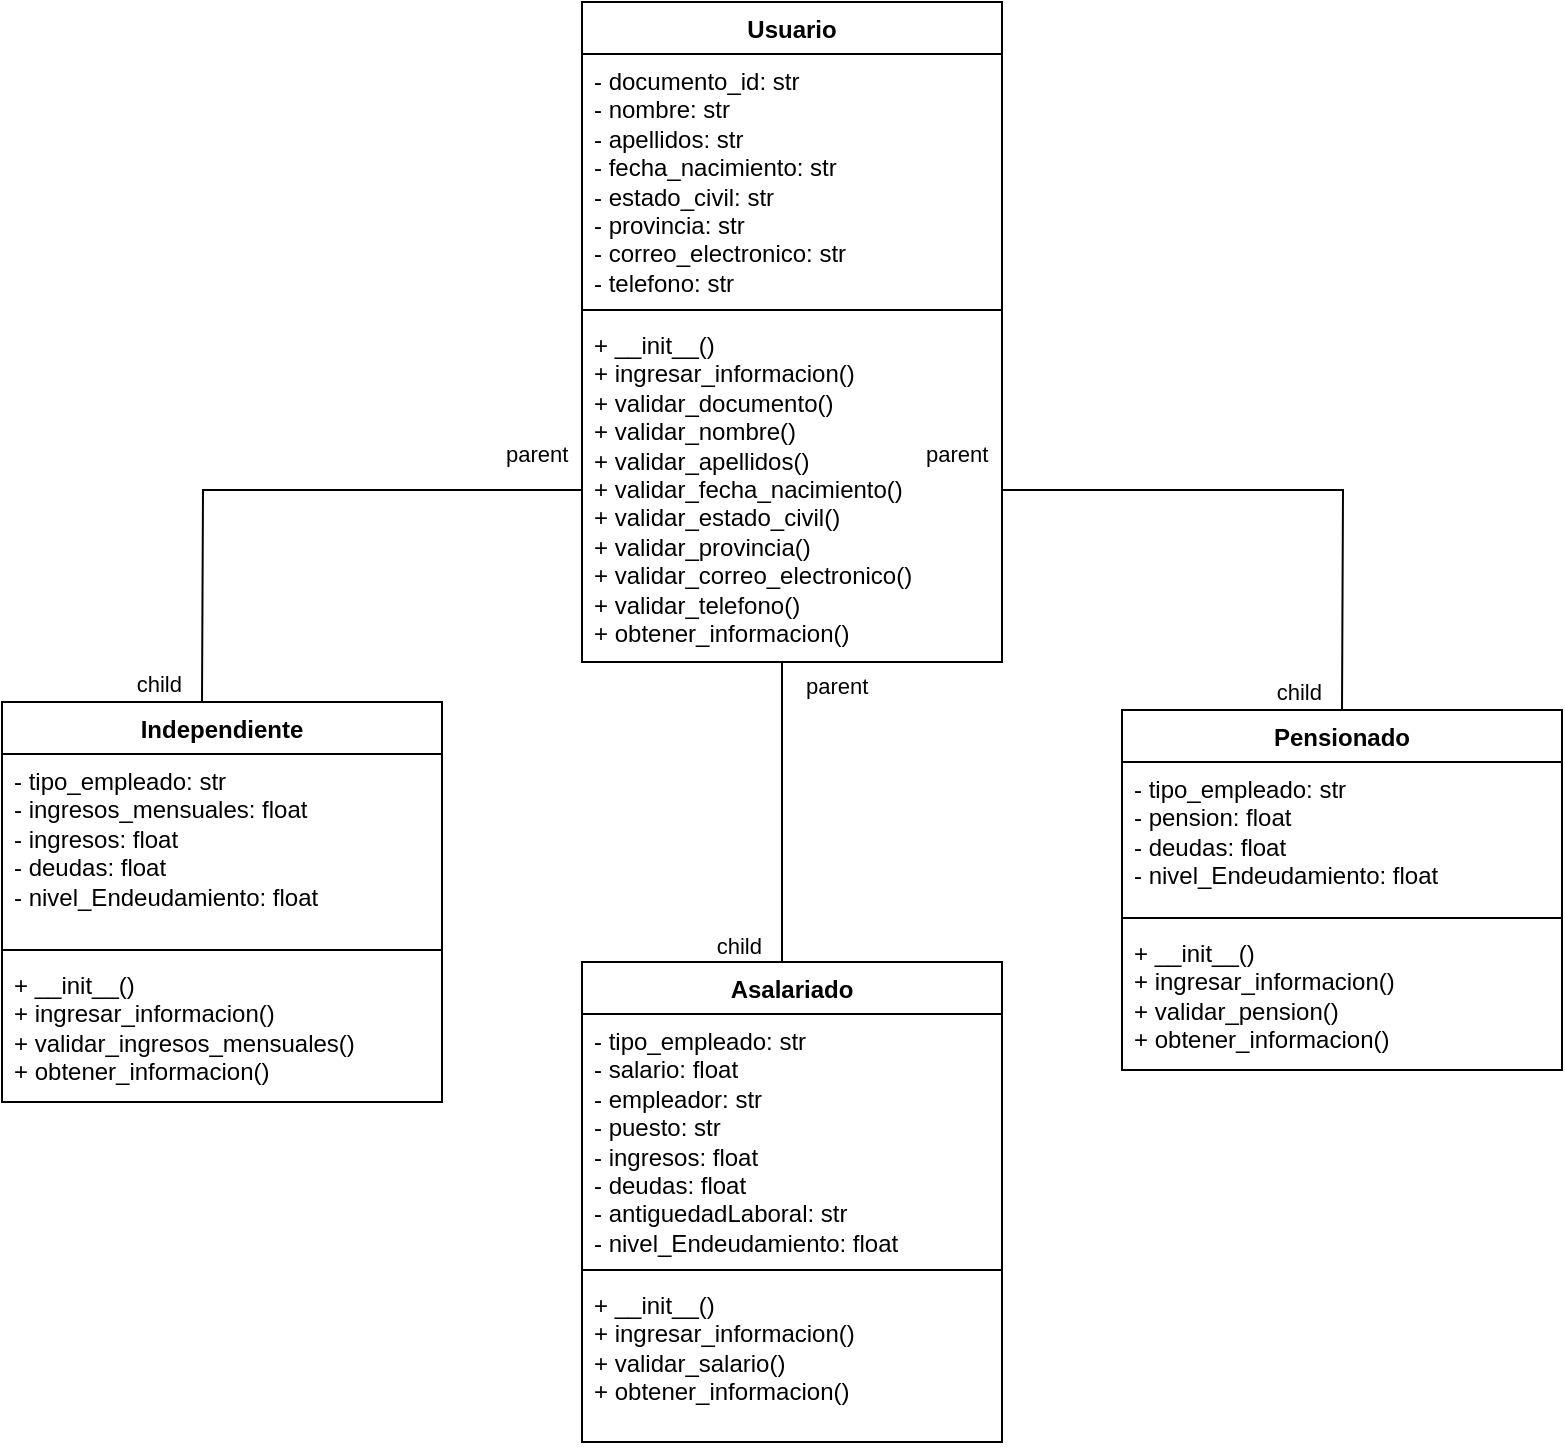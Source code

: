 <mxfile version="24.3.1" type="device">
  <diagram name="Página-1" id="OMZejbjyd78V3Zbe8m4S">
    <mxGraphModel dx="1434" dy="746" grid="1" gridSize="10" guides="1" tooltips="1" connect="1" arrows="1" fold="1" page="1" pageScale="1" pageWidth="827" pageHeight="1169" math="0" shadow="0">
      <root>
        <mxCell id="0" />
        <mxCell id="1" parent="0" />
        <mxCell id="RmcgI-1VR8P7VYggZPjG-17" value="Usuario" style="swimlane;fontStyle=1;align=center;verticalAlign=top;childLayout=stackLayout;horizontal=1;startSize=26;horizontalStack=0;resizeParent=1;resizeParentMax=0;resizeLast=0;collapsible=1;marginBottom=0;whiteSpace=wrap;html=1;" parent="1" vertex="1">
          <mxGeometry x="320" y="30" width="210" height="330" as="geometry" />
        </mxCell>
        <mxCell id="RmcgI-1VR8P7VYggZPjG-18" value="&lt;div&gt;- documento_id: str&lt;/div&gt;&lt;div&gt;- nombre: str&lt;/div&gt;&lt;div&gt;- apellidos: str&lt;/div&gt;&lt;div&gt;- fecha_nacimiento: str&lt;/div&gt;&lt;div&gt;- estado_civil: str&lt;/div&gt;&lt;div&gt;- provincia: str&lt;/div&gt;&lt;div&gt;- correo_electronico: str&lt;/div&gt;&lt;div&gt;- telefono: str&lt;/div&gt;" style="text;strokeColor=none;fillColor=none;align=left;verticalAlign=top;spacingLeft=4;spacingRight=4;overflow=hidden;rotatable=0;points=[[0,0.5],[1,0.5]];portConstraint=eastwest;whiteSpace=wrap;html=1;" parent="RmcgI-1VR8P7VYggZPjG-17" vertex="1">
          <mxGeometry y="26" width="210" height="124" as="geometry" />
        </mxCell>
        <mxCell id="RmcgI-1VR8P7VYggZPjG-19" value="" style="line;strokeWidth=1;fillColor=none;align=left;verticalAlign=middle;spacingTop=-1;spacingLeft=3;spacingRight=3;rotatable=0;labelPosition=right;points=[];portConstraint=eastwest;strokeColor=inherit;" parent="RmcgI-1VR8P7VYggZPjG-17" vertex="1">
          <mxGeometry y="150" width="210" height="8" as="geometry" />
        </mxCell>
        <mxCell id="RmcgI-1VR8P7VYggZPjG-20" value="&lt;div&gt;+ __init__()&lt;/div&gt;&lt;div&gt;+ ingresar_informacion()&lt;/div&gt;&lt;div&gt;+ validar_documento()&lt;/div&gt;&lt;div&gt;+ validar_nombre()&lt;/div&gt;&lt;div&gt;+ validar_apellidos()&lt;/div&gt;&lt;div&gt;+ validar_fecha_nacimiento()&lt;/div&gt;&lt;div&gt;+ validar_estado_civil()&lt;/div&gt;&lt;div&gt;+ validar_provincia()&lt;/div&gt;&lt;div&gt;+ validar_correo_electronico()&lt;/div&gt;&lt;div&gt;+ validar_telefono()&lt;/div&gt;&lt;div&gt;+ obtener_informacion()&lt;/div&gt;" style="text;strokeColor=none;fillColor=none;align=left;verticalAlign=top;spacingLeft=4;spacingRight=4;overflow=hidden;rotatable=0;points=[[0,0.5],[1,0.5]];portConstraint=eastwest;whiteSpace=wrap;html=1;" parent="RmcgI-1VR8P7VYggZPjG-17" vertex="1">
          <mxGeometry y="158" width="210" height="172" as="geometry" />
        </mxCell>
        <mxCell id="RmcgI-1VR8P7VYggZPjG-24" value="Asalariado" style="swimlane;fontStyle=1;align=center;verticalAlign=top;childLayout=stackLayout;horizontal=1;startSize=26;horizontalStack=0;resizeParent=1;resizeParentMax=0;resizeLast=0;collapsible=1;marginBottom=0;whiteSpace=wrap;html=1;" parent="1" vertex="1">
          <mxGeometry x="320" y="510" width="210" height="240" as="geometry" />
        </mxCell>
        <mxCell id="RmcgI-1VR8P7VYggZPjG-25" value="&lt;div&gt;- tipo_empleado: str&lt;/div&gt;&lt;div&gt;- salario: float&lt;/div&gt;&lt;div&gt;- empleador: str&lt;/div&gt;&lt;div&gt;- puesto: str&lt;/div&gt;&lt;div&gt;- ingresos: float&lt;/div&gt;&lt;div&gt;- deudas: float&lt;/div&gt;&lt;div&gt;- antiguedadLaboral: str&lt;/div&gt;&lt;div&gt;- nivel_Endeudamiento: float&lt;/div&gt;" style="text;strokeColor=none;fillColor=none;align=left;verticalAlign=top;spacingLeft=4;spacingRight=4;overflow=hidden;rotatable=0;points=[[0,0.5],[1,0.5]];portConstraint=eastwest;whiteSpace=wrap;html=1;" parent="RmcgI-1VR8P7VYggZPjG-24" vertex="1">
          <mxGeometry y="26" width="210" height="124" as="geometry" />
        </mxCell>
        <mxCell id="RmcgI-1VR8P7VYggZPjG-26" value="" style="line;strokeWidth=1;fillColor=none;align=left;verticalAlign=middle;spacingTop=-1;spacingLeft=3;spacingRight=3;rotatable=0;labelPosition=right;points=[];portConstraint=eastwest;strokeColor=inherit;" parent="RmcgI-1VR8P7VYggZPjG-24" vertex="1">
          <mxGeometry y="150" width="210" height="8" as="geometry" />
        </mxCell>
        <mxCell id="RmcgI-1VR8P7VYggZPjG-27" value="&lt;div&gt;+ __init__()&lt;/div&gt;&lt;div&gt;+ ingresar_informacion()&lt;/div&gt;&lt;div&gt;+ validar_salario()&lt;/div&gt;&lt;div&gt;+ obtener_informacion()&lt;/div&gt;" style="text;strokeColor=none;fillColor=none;align=left;verticalAlign=top;spacingLeft=4;spacingRight=4;overflow=hidden;rotatable=0;points=[[0,0.5],[1,0.5]];portConstraint=eastwest;whiteSpace=wrap;html=1;" parent="RmcgI-1VR8P7VYggZPjG-24" vertex="1">
          <mxGeometry y="158" width="210" height="82" as="geometry" />
        </mxCell>
        <mxCell id="RmcgI-1VR8P7VYggZPjG-28" value="Independiente" style="swimlane;fontStyle=1;align=center;verticalAlign=top;childLayout=stackLayout;horizontal=1;startSize=26;horizontalStack=0;resizeParent=1;resizeParentMax=0;resizeLast=0;collapsible=1;marginBottom=0;whiteSpace=wrap;html=1;" parent="1" vertex="1">
          <mxGeometry x="30" y="380" width="220" height="200" as="geometry" />
        </mxCell>
        <mxCell id="RmcgI-1VR8P7VYggZPjG-29" value="&lt;div&gt;- tipo_empleado: str&lt;/div&gt;&lt;div&gt;- ingresos_mensuales: float&lt;/div&gt;&lt;div&gt;- ingresos: float&lt;/div&gt;&lt;div&gt;- deudas: float&lt;/div&gt;&lt;div&gt;- nivel_Endeudamiento: float&lt;/div&gt;" style="text;strokeColor=none;fillColor=none;align=left;verticalAlign=top;spacingLeft=4;spacingRight=4;overflow=hidden;rotatable=0;points=[[0,0.5],[1,0.5]];portConstraint=eastwest;whiteSpace=wrap;html=1;" parent="RmcgI-1VR8P7VYggZPjG-28" vertex="1">
          <mxGeometry y="26" width="220" height="94" as="geometry" />
        </mxCell>
        <mxCell id="RmcgI-1VR8P7VYggZPjG-30" value="" style="line;strokeWidth=1;fillColor=none;align=left;verticalAlign=middle;spacingTop=-1;spacingLeft=3;spacingRight=3;rotatable=0;labelPosition=right;points=[];portConstraint=eastwest;strokeColor=inherit;" parent="RmcgI-1VR8P7VYggZPjG-28" vertex="1">
          <mxGeometry y="120" width="220" height="8" as="geometry" />
        </mxCell>
        <mxCell id="RmcgI-1VR8P7VYggZPjG-31" value="&lt;div&gt;+ __init__()&lt;/div&gt;&lt;div&gt;+ ingresar_informacion()&lt;/div&gt;&lt;div&gt;+ validar_ingresos_mensuales()&lt;/div&gt;&lt;div&gt;+ obtener_informacion()&lt;/div&gt;" style="text;strokeColor=none;fillColor=none;align=left;verticalAlign=top;spacingLeft=4;spacingRight=4;overflow=hidden;rotatable=0;points=[[0,0.5],[1,0.5]];portConstraint=eastwest;whiteSpace=wrap;html=1;" parent="RmcgI-1VR8P7VYggZPjG-28" vertex="1">
          <mxGeometry y="128" width="220" height="72" as="geometry" />
        </mxCell>
        <mxCell id="RmcgI-1VR8P7VYggZPjG-39" value="Pensionado" style="swimlane;fontStyle=1;align=center;verticalAlign=top;childLayout=stackLayout;horizontal=1;startSize=26;horizontalStack=0;resizeParent=1;resizeParentMax=0;resizeLast=0;collapsible=1;marginBottom=0;whiteSpace=wrap;html=1;" parent="1" vertex="1">
          <mxGeometry x="590" y="384" width="220" height="180" as="geometry" />
        </mxCell>
        <mxCell id="RmcgI-1VR8P7VYggZPjG-40" value="&lt;div&gt;- tipo_empleado: str&lt;/div&gt;&lt;div&gt;- pension: float&lt;/div&gt;&lt;div&gt;- deudas: float&lt;/div&gt;&lt;div&gt;- nivel_Endeudamiento: float&lt;/div&gt;" style="text;strokeColor=none;fillColor=none;align=left;verticalAlign=top;spacingLeft=4;spacingRight=4;overflow=hidden;rotatable=0;points=[[0,0.5],[1,0.5]];portConstraint=eastwest;whiteSpace=wrap;html=1;" parent="RmcgI-1VR8P7VYggZPjG-39" vertex="1">
          <mxGeometry y="26" width="220" height="74" as="geometry" />
        </mxCell>
        <mxCell id="RmcgI-1VR8P7VYggZPjG-41" value="" style="line;strokeWidth=1;fillColor=none;align=left;verticalAlign=middle;spacingTop=-1;spacingLeft=3;spacingRight=3;rotatable=0;labelPosition=right;points=[];portConstraint=eastwest;strokeColor=inherit;" parent="RmcgI-1VR8P7VYggZPjG-39" vertex="1">
          <mxGeometry y="100" width="220" height="8" as="geometry" />
        </mxCell>
        <mxCell id="RmcgI-1VR8P7VYggZPjG-42" value="&lt;div&gt;+ __init__()&lt;/div&gt;&lt;div&gt;+ ingresar_informacion()&lt;/div&gt;&lt;div&gt;+ validar_pension()&lt;/div&gt;&lt;div&gt;+ obtener_informacion()&lt;/div&gt;" style="text;strokeColor=none;fillColor=none;align=left;verticalAlign=top;spacingLeft=4;spacingRight=4;overflow=hidden;rotatable=0;points=[[0,0.5],[1,0.5]];portConstraint=eastwest;whiteSpace=wrap;html=1;" parent="RmcgI-1VR8P7VYggZPjG-39" vertex="1">
          <mxGeometry y="108" width="220" height="72" as="geometry" />
        </mxCell>
        <mxCell id="8j_Lkg1oiFkgRrbhU7OV-1" value="" style="endArrow=none;html=1;edgeStyle=orthogonalEdgeStyle;rounded=0;exitX=0;exitY=0.5;exitDx=0;exitDy=0;" edge="1" parent="1" source="RmcgI-1VR8P7VYggZPjG-20">
          <mxGeometry relative="1" as="geometry">
            <mxPoint x="310" y="260" as="sourcePoint" />
            <mxPoint x="130" y="380" as="targetPoint" />
          </mxGeometry>
        </mxCell>
        <mxCell id="8j_Lkg1oiFkgRrbhU7OV-2" value="parent" style="edgeLabel;resizable=0;html=1;align=left;verticalAlign=bottom;" connectable="0" vertex="1" parent="8j_Lkg1oiFkgRrbhU7OV-1">
          <mxGeometry x="-1" relative="1" as="geometry">
            <mxPoint x="-40" y="-10" as="offset" />
          </mxGeometry>
        </mxCell>
        <mxCell id="8j_Lkg1oiFkgRrbhU7OV-3" value="child" style="edgeLabel;resizable=0;html=1;align=right;verticalAlign=bottom;" connectable="0" vertex="1" parent="8j_Lkg1oiFkgRrbhU7OV-1">
          <mxGeometry x="1" relative="1" as="geometry">
            <mxPoint x="-10" as="offset" />
          </mxGeometry>
        </mxCell>
        <mxCell id="8j_Lkg1oiFkgRrbhU7OV-4" value="" style="endArrow=none;html=1;edgeStyle=orthogonalEdgeStyle;rounded=0;exitX=1;exitY=0.5;exitDx=0;exitDy=0;" edge="1" parent="1" source="RmcgI-1VR8P7VYggZPjG-20">
          <mxGeometry relative="1" as="geometry">
            <mxPoint x="890" y="268" as="sourcePoint" />
            <mxPoint x="700" y="384" as="targetPoint" />
          </mxGeometry>
        </mxCell>
        <mxCell id="8j_Lkg1oiFkgRrbhU7OV-5" value="parent" style="edgeLabel;resizable=0;html=1;align=left;verticalAlign=bottom;" connectable="0" vertex="1" parent="8j_Lkg1oiFkgRrbhU7OV-4">
          <mxGeometry x="-1" relative="1" as="geometry">
            <mxPoint x="-40" y="-10" as="offset" />
          </mxGeometry>
        </mxCell>
        <mxCell id="8j_Lkg1oiFkgRrbhU7OV-6" value="child" style="edgeLabel;resizable=0;html=1;align=right;verticalAlign=bottom;" connectable="0" vertex="1" parent="8j_Lkg1oiFkgRrbhU7OV-4">
          <mxGeometry x="1" relative="1" as="geometry">
            <mxPoint x="-10" as="offset" />
          </mxGeometry>
        </mxCell>
        <mxCell id="8j_Lkg1oiFkgRrbhU7OV-10" value="" style="endArrow=none;html=1;edgeStyle=orthogonalEdgeStyle;rounded=0;" edge="1" parent="1">
          <mxGeometry relative="1" as="geometry">
            <mxPoint x="420" y="360" as="sourcePoint" />
            <mxPoint x="420" y="510" as="targetPoint" />
          </mxGeometry>
        </mxCell>
        <mxCell id="8j_Lkg1oiFkgRrbhU7OV-11" value="parent" style="edgeLabel;resizable=0;html=1;align=left;verticalAlign=bottom;" connectable="0" vertex="1" parent="8j_Lkg1oiFkgRrbhU7OV-10">
          <mxGeometry x="-1" relative="1" as="geometry">
            <mxPoint x="10" y="20" as="offset" />
          </mxGeometry>
        </mxCell>
        <mxCell id="8j_Lkg1oiFkgRrbhU7OV-12" value="child" style="edgeLabel;resizable=0;html=1;align=right;verticalAlign=bottom;" connectable="0" vertex="1" parent="8j_Lkg1oiFkgRrbhU7OV-10">
          <mxGeometry x="1" relative="1" as="geometry">
            <mxPoint x="-10" as="offset" />
          </mxGeometry>
        </mxCell>
      </root>
    </mxGraphModel>
  </diagram>
</mxfile>
